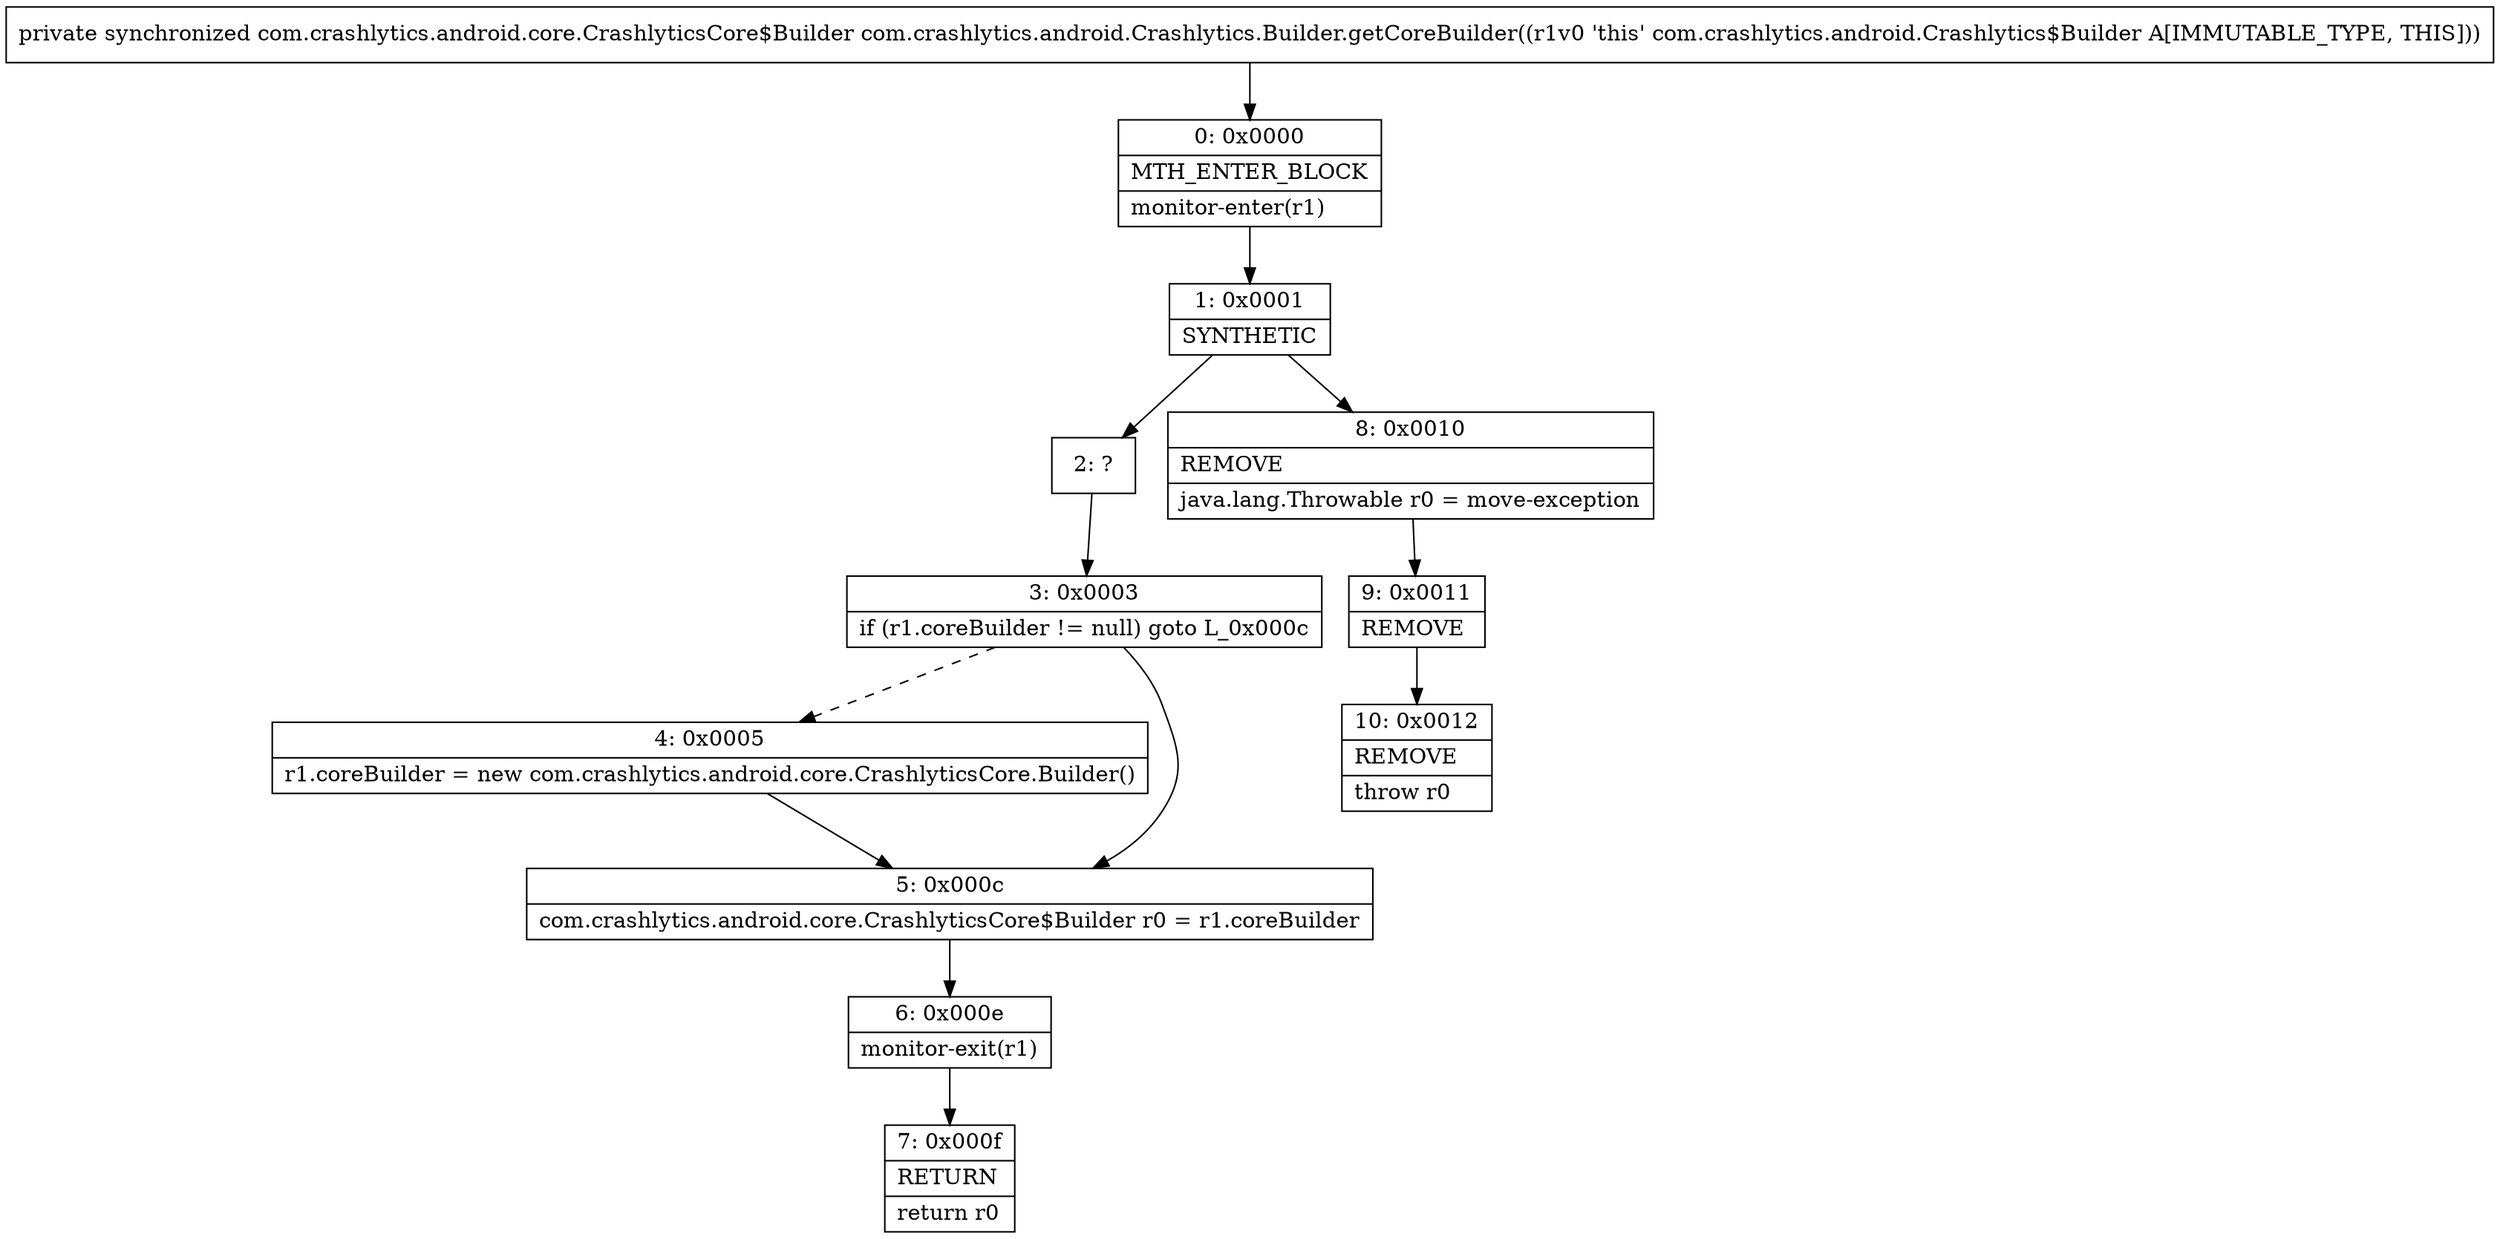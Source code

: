 digraph "CFG forcom.crashlytics.android.Crashlytics.Builder.getCoreBuilder()Lcom\/crashlytics\/android\/core\/CrashlyticsCore$Builder;" {
Node_0 [shape=record,label="{0\:\ 0x0000|MTH_ENTER_BLOCK\l|monitor\-enter(r1)\l}"];
Node_1 [shape=record,label="{1\:\ 0x0001|SYNTHETIC\l}"];
Node_2 [shape=record,label="{2\:\ ?}"];
Node_3 [shape=record,label="{3\:\ 0x0003|if (r1.coreBuilder != null) goto L_0x000c\l}"];
Node_4 [shape=record,label="{4\:\ 0x0005|r1.coreBuilder = new com.crashlytics.android.core.CrashlyticsCore.Builder()\l}"];
Node_5 [shape=record,label="{5\:\ 0x000c|com.crashlytics.android.core.CrashlyticsCore$Builder r0 = r1.coreBuilder\l}"];
Node_6 [shape=record,label="{6\:\ 0x000e|monitor\-exit(r1)\l}"];
Node_7 [shape=record,label="{7\:\ 0x000f|RETURN\l|return r0\l}"];
Node_8 [shape=record,label="{8\:\ 0x0010|REMOVE\l|java.lang.Throwable r0 = move\-exception\l}"];
Node_9 [shape=record,label="{9\:\ 0x0011|REMOVE\l}"];
Node_10 [shape=record,label="{10\:\ 0x0012|REMOVE\l|throw r0\l}"];
MethodNode[shape=record,label="{private synchronized com.crashlytics.android.core.CrashlyticsCore$Builder com.crashlytics.android.Crashlytics.Builder.getCoreBuilder((r1v0 'this' com.crashlytics.android.Crashlytics$Builder A[IMMUTABLE_TYPE, THIS])) }"];
MethodNode -> Node_0;
Node_0 -> Node_1;
Node_1 -> Node_2;
Node_1 -> Node_8;
Node_2 -> Node_3;
Node_3 -> Node_4[style=dashed];
Node_3 -> Node_5;
Node_4 -> Node_5;
Node_5 -> Node_6;
Node_6 -> Node_7;
Node_8 -> Node_9;
Node_9 -> Node_10;
}

